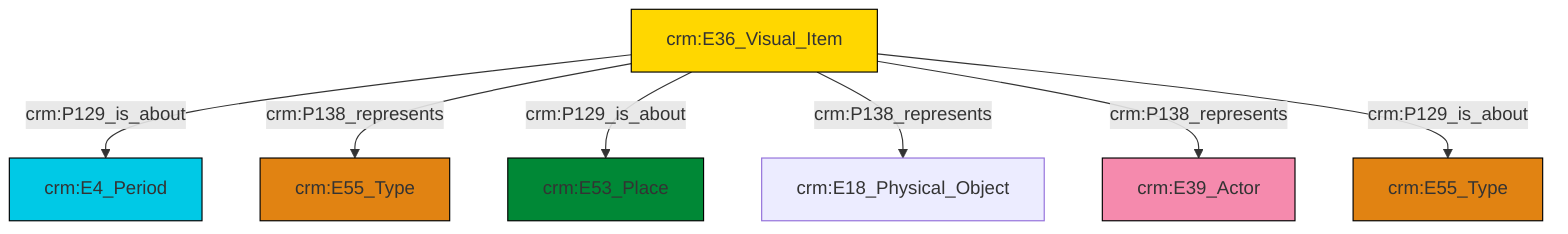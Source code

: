 graph TD
classDef Literal fill:#f2f2f2,stroke:#000000;
classDef CRM_Entity fill:#FFFFFF,stroke:#000000;
classDef Temporal_Entity fill:#00C9E6, stroke:#000000;
classDef Type fill:#E18312, stroke:#000000;
classDef Time-Span fill:#2C9C91, stroke:#000000;
classDef Appellation fill:#FFEB7F, stroke:#000000;
classDef Place fill:#008836, stroke:#000000;
classDef Persistent_Item fill:#B266B2, stroke:#000000;
classDef Conceptual_Object fill:#FFD700, stroke:#000000;
classDef Physical_Thing fill:#D2B48C, stroke:#000000;
classDef Actor fill:#f58aad, stroke:#000000;
classDef PC_Classes fill:#4ce600, stroke:#000000;
classDef Multi fill:#cccccc,stroke:#000000;

4["crm:E36_Visual_Item"]:::Conceptual_Object -->|crm:P129_is_about| 5["crm:E4_Period"]:::Temporal_Entity
4["crm:E36_Visual_Item"]:::Conceptual_Object -->|crm:P138_represents| 2["crm:E55_Type"]:::Type
4["crm:E36_Visual_Item"]:::Conceptual_Object -->|crm:P129_is_about| 6["crm:E53_Place"]:::Place
4["crm:E36_Visual_Item"]:::Conceptual_Object -->|crm:P138_represents| 8["crm:E18_Physical_Object"]:::Default
4["crm:E36_Visual_Item"]:::Conceptual_Object -->|crm:P138_represents| 0["crm:E39_Actor"]:::Actor
4["crm:E36_Visual_Item"]:::Conceptual_Object -->|crm:P129_is_about| 10["crm:E55_Type"]:::Type
